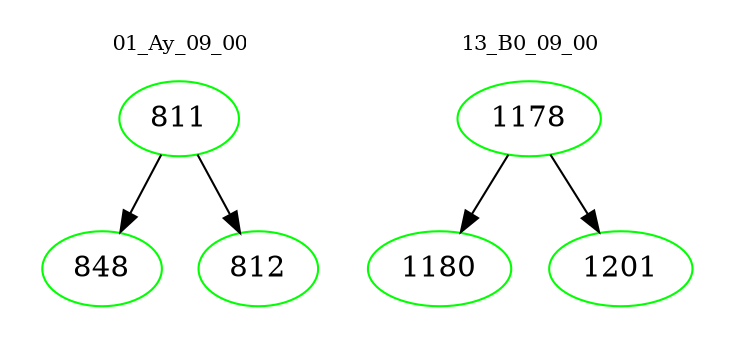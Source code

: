 digraph{
subgraph cluster_0 {
color = white
label = "01_Ay_09_00";
fontsize=10;
T0_811 [label="811", color="green"]
T0_811 -> T0_848 [color="black"]
T0_848 [label="848", color="green"]
T0_811 -> T0_812 [color="black"]
T0_812 [label="812", color="green"]
}
subgraph cluster_1 {
color = white
label = "13_B0_09_00";
fontsize=10;
T1_1178 [label="1178", color="green"]
T1_1178 -> T1_1180 [color="black"]
T1_1180 [label="1180", color="green"]
T1_1178 -> T1_1201 [color="black"]
T1_1201 [label="1201", color="green"]
}
}
